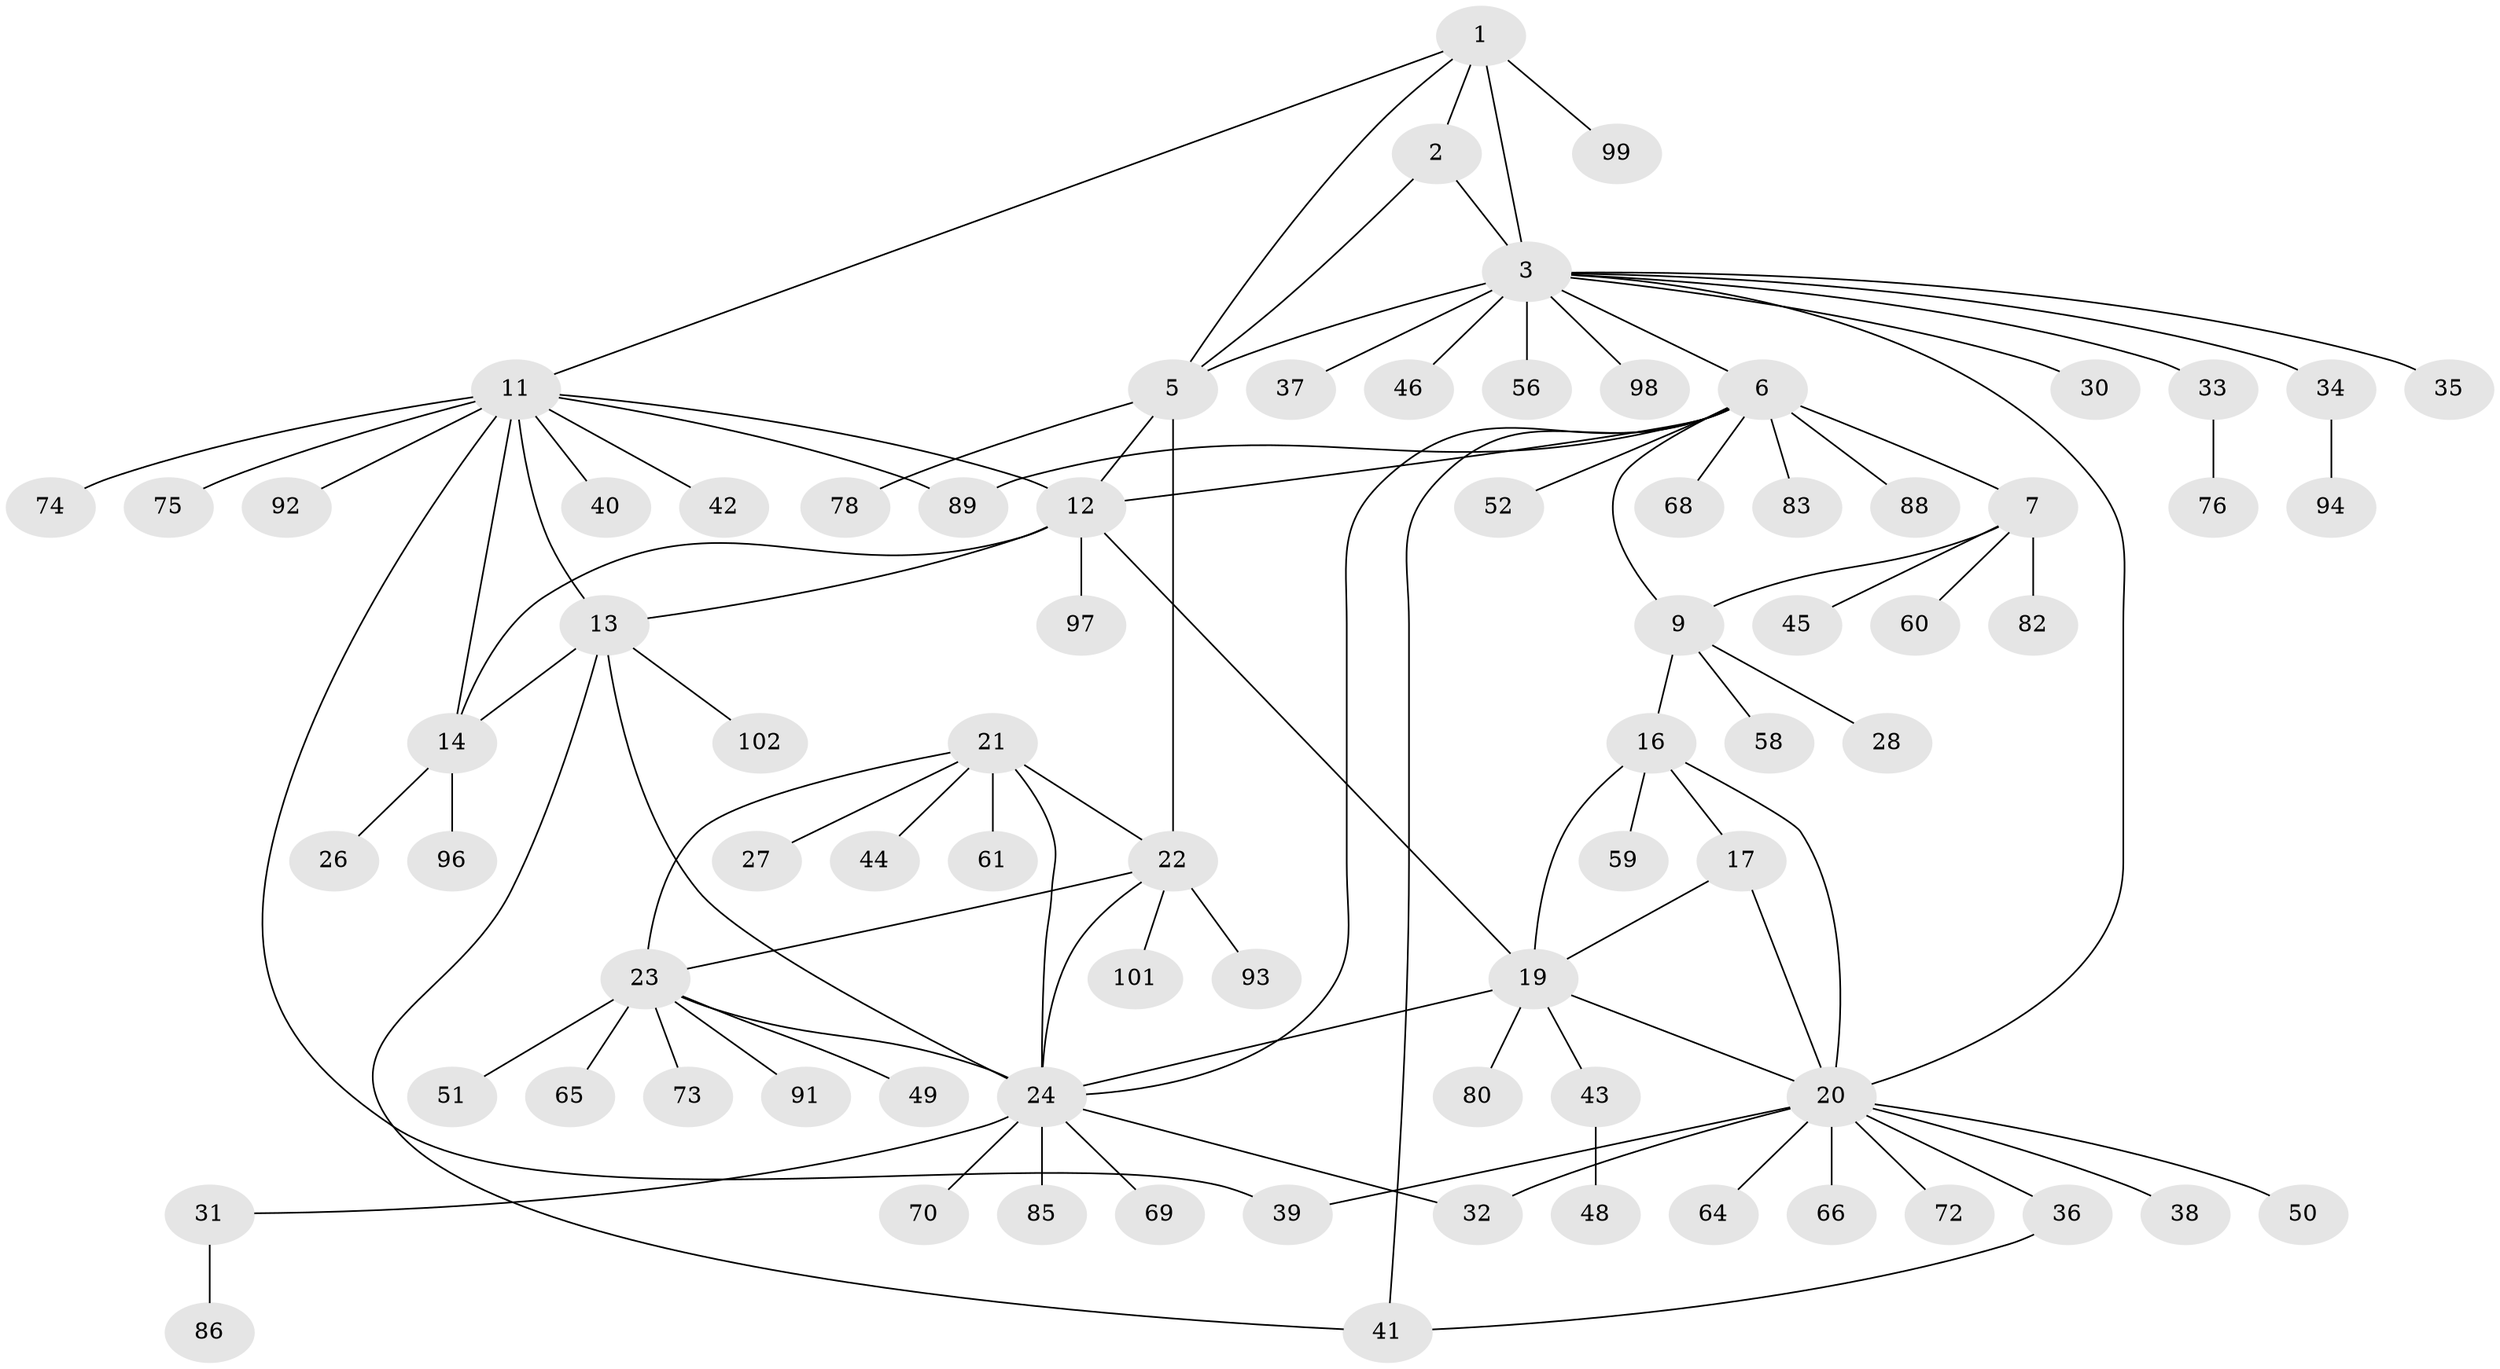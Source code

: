 // Generated by graph-tools (version 1.1) at 2025/52/02/27/25 19:52:14]
// undirected, 78 vertices, 102 edges
graph export_dot {
graph [start="1"]
  node [color=gray90,style=filled];
  1 [super="+84"];
  2;
  3 [super="+4"];
  5 [super="+62"];
  6 [super="+10"];
  7 [super="+8"];
  9 [super="+90"];
  11 [super="+54"];
  12 [super="+63"];
  13 [super="+15"];
  14 [super="+29"];
  16 [super="+18"];
  17;
  19 [super="+81"];
  20 [super="+67"];
  21 [super="+47"];
  22 [super="+77"];
  23 [super="+53"];
  24 [super="+25"];
  26;
  27;
  28;
  30 [super="+100"];
  31;
  32;
  33 [super="+57"];
  34;
  35;
  36;
  37;
  38;
  39;
  40;
  41 [super="+71"];
  42;
  43 [super="+55"];
  44;
  45;
  46;
  48;
  49 [super="+87"];
  50;
  51;
  52 [super="+79"];
  56;
  58;
  59;
  60;
  61;
  64;
  65;
  66;
  68;
  69;
  70;
  72;
  73;
  74;
  75;
  76;
  78;
  80;
  82;
  83;
  85;
  86;
  88;
  89;
  91;
  92;
  93;
  94 [super="+95"];
  96;
  97;
  98;
  99;
  101;
  102;
  1 -- 2;
  1 -- 3 [weight=2];
  1 -- 5;
  1 -- 11;
  1 -- 99;
  2 -- 3 [weight=2];
  2 -- 5;
  3 -- 5 [weight=2];
  3 -- 6;
  3 -- 20;
  3 -- 33;
  3 -- 34;
  3 -- 35;
  3 -- 98;
  3 -- 37;
  3 -- 46;
  3 -- 56;
  3 -- 30;
  5 -- 22;
  5 -- 78;
  5 -- 12;
  6 -- 7 [weight=4];
  6 -- 9 [weight=2];
  6 -- 41;
  6 -- 83;
  6 -- 88;
  6 -- 89;
  6 -- 52;
  6 -- 68;
  6 -- 12;
  6 -- 24;
  7 -- 9 [weight=2];
  7 -- 45;
  7 -- 60;
  7 -- 82;
  9 -- 16;
  9 -- 28;
  9 -- 58;
  11 -- 12;
  11 -- 13 [weight=2];
  11 -- 14;
  11 -- 39;
  11 -- 40;
  11 -- 42;
  11 -- 74;
  11 -- 75;
  11 -- 89;
  11 -- 92;
  12 -- 13 [weight=2];
  12 -- 14;
  12 -- 19;
  12 -- 97;
  13 -- 14 [weight=2];
  13 -- 24;
  13 -- 102;
  13 -- 41;
  14 -- 26;
  14 -- 96;
  16 -- 17 [weight=2];
  16 -- 19 [weight=2];
  16 -- 20 [weight=2];
  16 -- 59;
  17 -- 19;
  17 -- 20;
  19 -- 20;
  19 -- 24;
  19 -- 43;
  19 -- 80;
  20 -- 32;
  20 -- 36;
  20 -- 38;
  20 -- 39;
  20 -- 50;
  20 -- 64;
  20 -- 66;
  20 -- 72;
  21 -- 22;
  21 -- 23;
  21 -- 24 [weight=2];
  21 -- 27;
  21 -- 44;
  21 -- 61;
  22 -- 23;
  22 -- 24 [weight=2];
  22 -- 93;
  22 -- 101;
  23 -- 24 [weight=2];
  23 -- 49;
  23 -- 51;
  23 -- 65;
  23 -- 73;
  23 -- 91;
  24 -- 31;
  24 -- 70;
  24 -- 85;
  24 -- 32;
  24 -- 69;
  31 -- 86;
  33 -- 76;
  34 -- 94;
  36 -- 41;
  43 -- 48;
}
